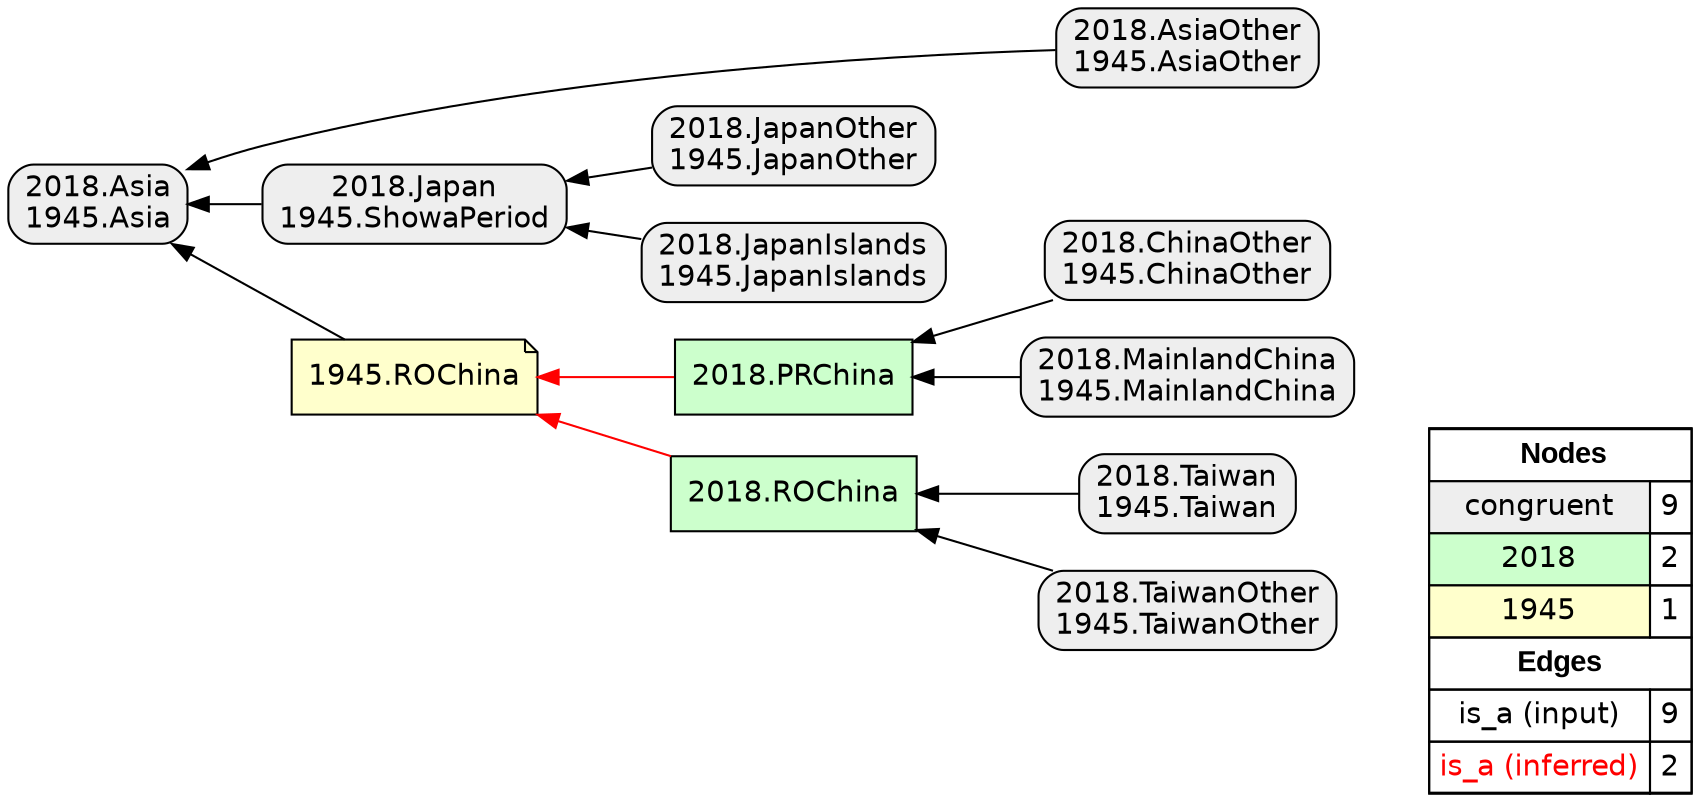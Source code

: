 digraph{
rankdir=RL
node[shape=box style="filled,rounded" fillcolor="#EEEEEE" fontname="helvetica"] 
"2018.AsiaOther\n1945.AsiaOther"
"2018.Asia\n1945.Asia"
"2018.ChinaOther\n1945.ChinaOther"
"2018.MainlandChina\n1945.MainlandChina"
"2018.JapanOther\n1945.JapanOther"
"2018.JapanIslands\n1945.JapanIslands"
"2018.Taiwan\n1945.Taiwan"
"2018.Japan\n1945.ShowaPeriod"
"2018.TaiwanOther\n1945.TaiwanOther"
node[shape=box style=filled fillcolor="#CCFFCC" fontname="helvetica"] 
"2018.PRChina"
"2018.ROChina"
node[shape=note style=filled fillcolor="#FFFFCC" fontname="helvetica"] 
"1945.ROChina"
edge[arrowhead=normal style=dotted color="#000000" constraint=true penwidth=1]
edge[arrowhead=normal style=solid color="#000000" constraint=true penwidth=1]
"2018.AsiaOther\n1945.AsiaOther" -> "2018.Asia\n1945.Asia"
"2018.JapanOther\n1945.JapanOther" -> "2018.Japan\n1945.ShowaPeriod"
"2018.MainlandChina\n1945.MainlandChina" -> "2018.PRChina"
"2018.Taiwan\n1945.Taiwan" -> "2018.ROChina"
"2018.ChinaOther\n1945.ChinaOther" -> "2018.PRChina"
"1945.ROChina" -> "2018.Asia\n1945.Asia"
"2018.JapanIslands\n1945.JapanIslands" -> "2018.Japan\n1945.ShowaPeriod"
"2018.TaiwanOther\n1945.TaiwanOther" -> "2018.ROChina"
"2018.Japan\n1945.ShowaPeriod" -> "2018.Asia\n1945.Asia"
edge[arrowhead=normal style=solid color="#FF0000" constraint=true penwidth=1]
"2018.PRChina" -> "1945.ROChina"
"2018.ROChina" -> "1945.ROChina"
node[shape=box] 
{rank=source Legend [fillcolor= white margin=0 label=< 
 <TABLE BORDER="0" CELLBORDER="1" CELLSPACING="0" CELLPADDING="4"> 
<TR> <TD COLSPAN="2"><font face="Arial Black"> Nodes</font></TD> </TR> 
<TR> 
 <TD bgcolor="#EEEEEE" fontname="helvetica">congruent</TD> 
 <TD>9</TD> 
 </TR> 
<TR> 
 <TD bgcolor="#CCFFCC" fontname="helvetica">2018</TD> 
 <TD>2</TD> 
 </TR> 
<TR> 
 <TD bgcolor="#FFFFCC" fontname="helvetica">1945</TD> 
 <TD>1</TD> 
 </TR> 
<TR> <TD COLSPAN="2"><font face = "Arial Black"> Edges </font></TD> </TR> 
<TR> 
 <TD><font color ="#000000">is_a (input)</font></TD><TD>9</TD>
</TR>
<TR> 
 <TD><font color ="#FF0000">is_a (inferred)</font></TD><TD>2</TD>
</TR>
</TABLE> 
 >] } 
}